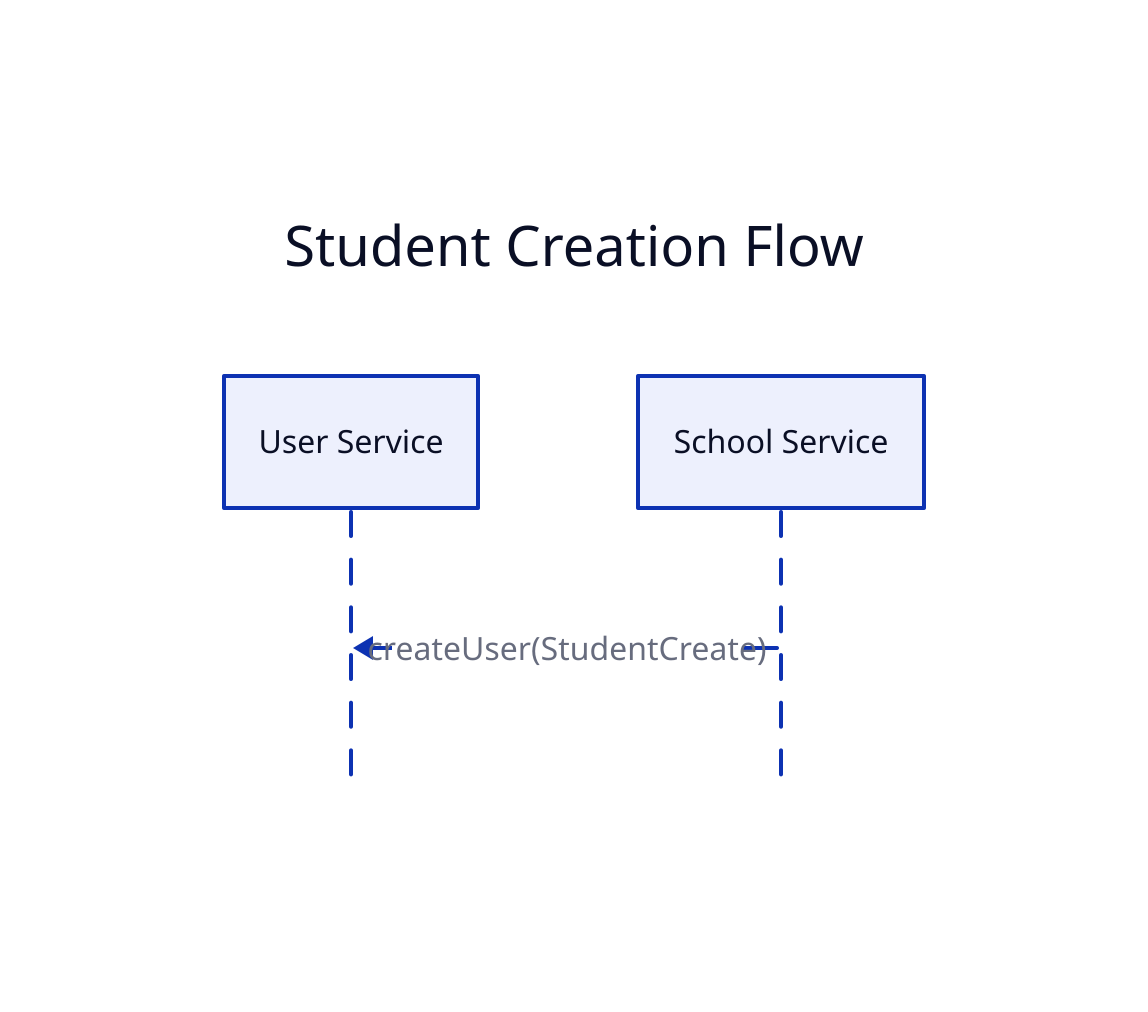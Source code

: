 title: Student Creation Flow {
  shape: sequence_diagram

  UserService: User Service
  SchoolService: School Service

  SchoolService -> UserService: createUser(StudentCreate)
}
